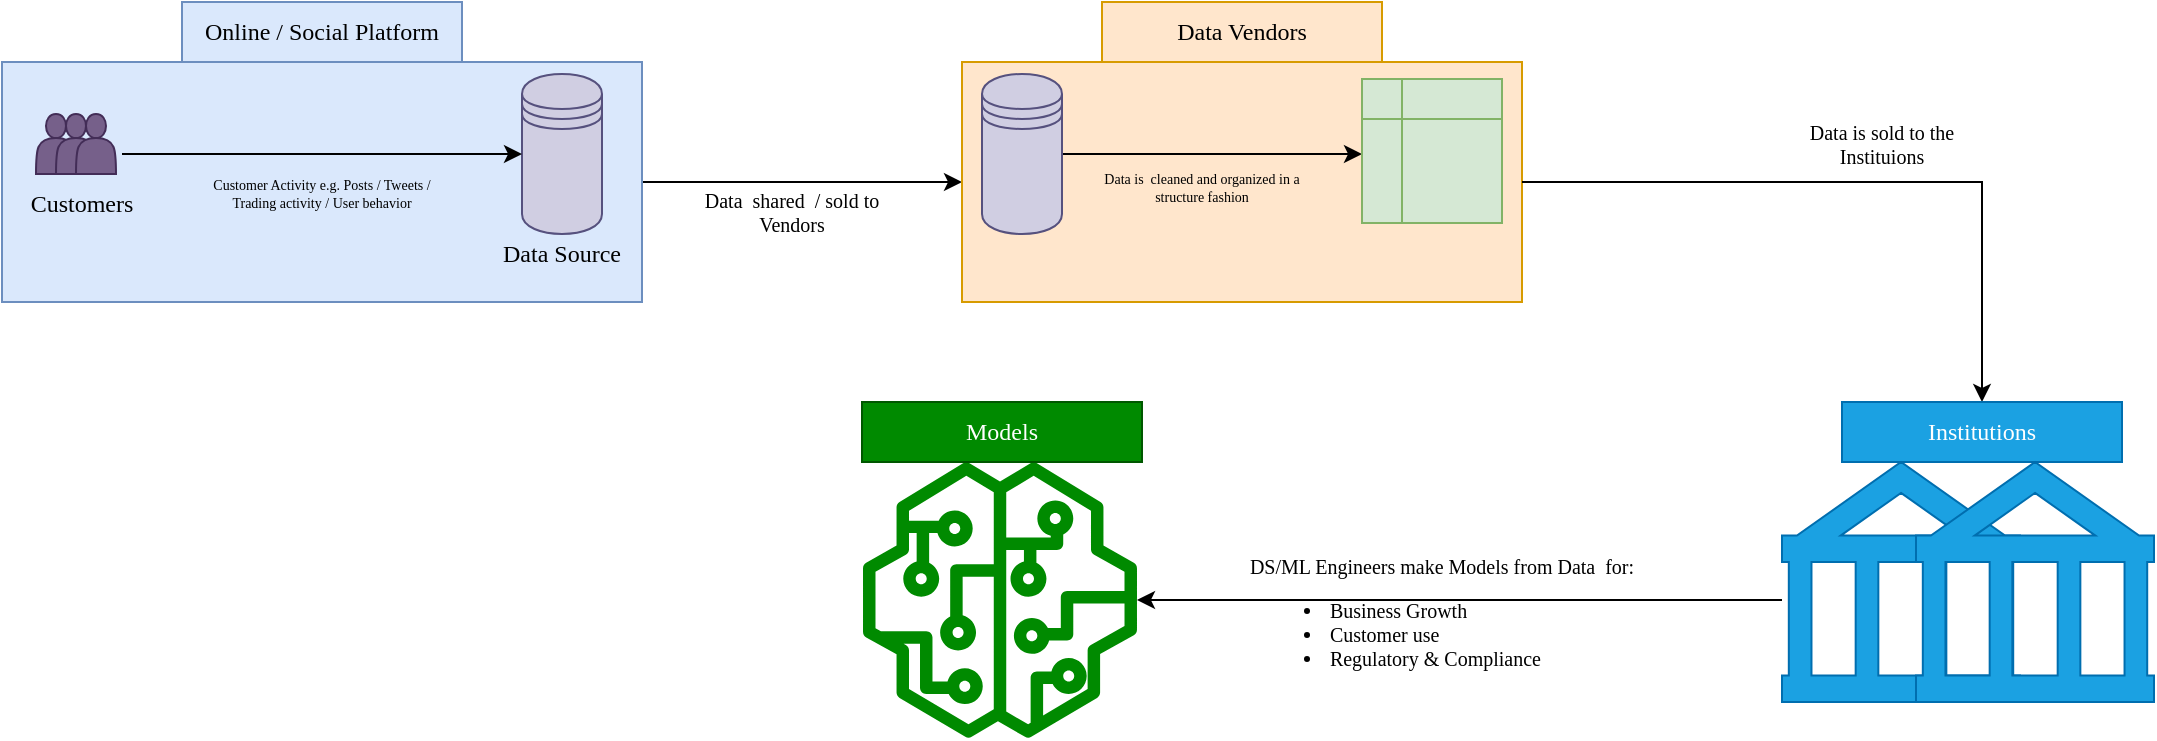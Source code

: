 <mxfile version="16.4.11" type="github">
  <diagram id="cB2xD58eg4lPSIvs-B4w" name="Page-1">
    <mxGraphModel dx="1163" dy="1113" grid="1" gridSize="10" guides="1" tooltips="1" connect="1" arrows="1" fold="1" page="1" pageScale="1" pageWidth="1169" pageHeight="827" background="none" math="0" shadow="0">
      <root>
        <mxCell id="0" />
        <mxCell id="1" parent="0" />
        <mxCell id="4gpTap-luiY6iofxUlM1-19" value="" style="edgeStyle=orthogonalEdgeStyle;rounded=0;orthogonalLoop=1;jettySize=auto;html=1;fontFamily=Comic Sans MS;fontSize=7;" edge="1" parent="1" source="4gpTap-luiY6iofxUlM1-3" target="4gpTap-luiY6iofxUlM1-18">
          <mxGeometry relative="1" as="geometry" />
        </mxCell>
        <mxCell id="4gpTap-luiY6iofxUlM1-3" value="" style="rounded=0;whiteSpace=wrap;html=1;labelBackgroundColor=none;fontFamily=Comic Sans MS;fillColor=#dae8fc;strokeColor=#6c8ebf;" vertex="1" parent="1">
          <mxGeometry x="40" y="40" width="320" height="120" as="geometry" />
        </mxCell>
        <mxCell id="4gpTap-luiY6iofxUlM1-4" value="Online / Social Platform" style="text;html=1;strokeColor=#6c8ebf;fillColor=#dae8fc;align=center;verticalAlign=middle;whiteSpace=wrap;rounded=0;labelBackgroundColor=none;fontFamily=Comic Sans MS;" vertex="1" parent="1">
          <mxGeometry x="130" y="10" width="140" height="30" as="geometry" />
        </mxCell>
        <mxCell id="4gpTap-luiY6iofxUlM1-8" value="" style="group" vertex="1" connectable="0" parent="1">
          <mxGeometry x="57" y="66" width="40" height="30" as="geometry" />
        </mxCell>
        <mxCell id="4gpTap-luiY6iofxUlM1-5" value="" style="shape=actor;whiteSpace=wrap;html=1;labelBackgroundColor=none;fontFamily=Comic Sans MS;fillColor=#76608a;strokeColor=#432D57;fontColor=#ffffff;" vertex="1" parent="4gpTap-luiY6iofxUlM1-8">
          <mxGeometry width="20" height="30" as="geometry" />
        </mxCell>
        <mxCell id="4gpTap-luiY6iofxUlM1-6" value="" style="shape=actor;whiteSpace=wrap;html=1;labelBackgroundColor=none;fontFamily=Comic Sans MS;fillColor=#76608a;strokeColor=#432D57;fontColor=#ffffff;" vertex="1" parent="4gpTap-luiY6iofxUlM1-8">
          <mxGeometry x="10" width="20" height="30" as="geometry" />
        </mxCell>
        <mxCell id="4gpTap-luiY6iofxUlM1-7" value="" style="shape=actor;whiteSpace=wrap;html=1;labelBackgroundColor=none;fontFamily=Comic Sans MS;fillColor=#76608a;strokeColor=#432D57;fontColor=#ffffff;" vertex="1" parent="4gpTap-luiY6iofxUlM1-8">
          <mxGeometry x="20" width="20" height="30" as="geometry" />
        </mxCell>
        <mxCell id="4gpTap-luiY6iofxUlM1-9" value="Customers" style="text;html=1;strokeColor=none;fillColor=none;align=center;verticalAlign=middle;whiteSpace=wrap;rounded=0;labelBackgroundColor=none;fontFamily=Comic Sans MS;" vertex="1" parent="1">
          <mxGeometry x="50" y="96" width="60" height="30" as="geometry" />
        </mxCell>
        <mxCell id="4gpTap-luiY6iofxUlM1-10" value="" style="shape=datastore;whiteSpace=wrap;html=1;labelBackgroundColor=none;fontFamily=Comic Sans MS;fillColor=#d0cee2;strokeColor=#56517e;" vertex="1" parent="1">
          <mxGeometry x="300" y="46" width="40" height="80" as="geometry" />
        </mxCell>
        <mxCell id="4gpTap-luiY6iofxUlM1-11" value="" style="endArrow=classic;html=1;rounded=0;fontFamily=Comic Sans MS;" edge="1" parent="1" target="4gpTap-luiY6iofxUlM1-10">
          <mxGeometry width="50" height="50" relative="1" as="geometry">
            <mxPoint x="100" y="86" as="sourcePoint" />
            <mxPoint x="140" y="36" as="targetPoint" />
          </mxGeometry>
        </mxCell>
        <mxCell id="4gpTap-luiY6iofxUlM1-13" value="Data Source" style="text;html=1;strokeColor=none;fillColor=none;align=center;verticalAlign=middle;whiteSpace=wrap;rounded=0;labelBackgroundColor=none;fontFamily=Comic Sans MS;" vertex="1" parent="1">
          <mxGeometry x="280" y="126" width="80" height="20" as="geometry" />
        </mxCell>
        <mxCell id="4gpTap-luiY6iofxUlM1-15" value="Customer Activity e.g. Posts / Tweets / Trading activity / User behavior" style="text;html=1;strokeColor=none;fillColor=none;align=center;verticalAlign=middle;whiteSpace=wrap;rounded=0;labelBackgroundColor=none;fontFamily=Comic Sans MS;fontSize=7;" vertex="1" parent="1">
          <mxGeometry x="140" y="86" width="120" height="40" as="geometry" />
        </mxCell>
        <mxCell id="4gpTap-luiY6iofxUlM1-18" value="" style="whiteSpace=wrap;html=1;fontFamily=Comic Sans MS;fillColor=#ffe6cc;strokeColor=#d79b00;rounded=0;labelBackgroundColor=none;" vertex="1" parent="1">
          <mxGeometry x="520" y="40" width="280" height="120" as="geometry" />
        </mxCell>
        <mxCell id="4gpTap-luiY6iofxUlM1-20" value="Data Vendors" style="text;html=1;strokeColor=#d79b00;fillColor=#ffe6cc;align=center;verticalAlign=middle;whiteSpace=wrap;rounded=0;labelBackgroundColor=none;fontFamily=Comic Sans MS;" vertex="1" parent="1">
          <mxGeometry x="590" y="10" width="140" height="30" as="geometry" />
        </mxCell>
        <mxCell id="4gpTap-luiY6iofxUlM1-21" value="Data&amp;nbsp; shared&amp;nbsp; / sold to Vendors" style="text;html=1;strokeColor=none;fillColor=none;align=center;verticalAlign=middle;whiteSpace=wrap;rounded=0;labelBackgroundColor=none;fontFamily=Comic Sans MS;fontSize=10;" vertex="1" parent="1">
          <mxGeometry x="390" y="100" width="90" height="30" as="geometry" />
        </mxCell>
        <mxCell id="4gpTap-luiY6iofxUlM1-24" value="" style="edgeStyle=orthogonalEdgeStyle;rounded=0;orthogonalLoop=1;jettySize=auto;html=1;fontFamily=Comic Sans MS;fontSize=7;entryX=0;entryY=0.521;entryDx=0;entryDy=0;entryPerimeter=0;" edge="1" parent="1" source="4gpTap-luiY6iofxUlM1-22" target="4gpTap-luiY6iofxUlM1-25">
          <mxGeometry relative="1" as="geometry">
            <mxPoint x="670" y="86" as="targetPoint" />
          </mxGeometry>
        </mxCell>
        <mxCell id="4gpTap-luiY6iofxUlM1-22" value="" style="shape=datastore;whiteSpace=wrap;html=1;labelBackgroundColor=none;fontFamily=Comic Sans MS;fillColor=#d0cee2;strokeColor=#56517e;" vertex="1" parent="1">
          <mxGeometry x="530" y="46" width="40" height="80" as="geometry" />
        </mxCell>
        <mxCell id="4gpTap-luiY6iofxUlM1-25" value="" style="shape=internalStorage;whiteSpace=wrap;html=1;backgroundOutline=1;labelBackgroundColor=none;fontFamily=Comic Sans MS;fontSize=7;fillColor=#d5e8d4;strokeColor=#82b366;" vertex="1" parent="1">
          <mxGeometry x="720" y="48.5" width="70" height="72" as="geometry" />
        </mxCell>
        <mxCell id="4gpTap-luiY6iofxUlM1-26" value="Data is&amp;nbsp; cleaned and organized in a structure fashion" style="text;html=1;strokeColor=none;fillColor=none;align=center;verticalAlign=middle;whiteSpace=wrap;rounded=0;labelBackgroundColor=none;fontFamily=Comic Sans MS;fontSize=7;" vertex="1" parent="1">
          <mxGeometry x="580" y="86" width="120" height="34" as="geometry" />
        </mxCell>
        <mxCell id="4gpTap-luiY6iofxUlM1-30" value="" style="endArrow=classic;html=1;rounded=0;fontFamily=Comic Sans MS;fontSize=7;exitX=1;exitY=0.5;exitDx=0;exitDy=0;entryX=0.5;entryY=0;entryDx=0;entryDy=0;" edge="1" parent="1" source="4gpTap-luiY6iofxUlM1-18" target="4gpTap-luiY6iofxUlM1-32">
          <mxGeometry width="50" height="50" relative="1" as="geometry">
            <mxPoint x="550" y="490" as="sourcePoint" />
            <mxPoint x="660" y="260" as="targetPoint" />
            <Array as="points">
              <mxPoint x="1030" y="100" />
            </Array>
          </mxGeometry>
        </mxCell>
        <mxCell id="4gpTap-luiY6iofxUlM1-32" value="Institutions" style="text;html=1;strokeColor=#006EAF;fillColor=#1ba1e2;align=center;verticalAlign=middle;whiteSpace=wrap;rounded=0;labelBackgroundColor=none;fontFamily=Comic Sans MS;fontColor=#ffffff;" vertex="1" parent="1">
          <mxGeometry x="960" y="210" width="140" height="30" as="geometry" />
        </mxCell>
        <mxCell id="4gpTap-luiY6iofxUlM1-33" value="" style="group" vertex="1" connectable="0" parent="1">
          <mxGeometry x="930" y="240" width="186" height="120" as="geometry" />
        </mxCell>
        <mxCell id="4gpTap-luiY6iofxUlM1-27" value="" style="shape=mxgraph.signs.travel.bank;html=1;pointerEvents=1;fillColor=#1ba1e2;strokeColor=#006EAF;verticalLabelPosition=bottom;verticalAlign=top;align=center;labelBackgroundColor=none;fontFamily=Comic Sans MS;fontSize=7;fontColor=#ffffff;" vertex="1" parent="4gpTap-luiY6iofxUlM1-33">
          <mxGeometry width="119" height="120" as="geometry" />
        </mxCell>
        <mxCell id="4gpTap-luiY6iofxUlM1-31" value="" style="shape=mxgraph.signs.travel.bank;html=1;pointerEvents=1;fillColor=#1ba1e2;strokeColor=#006EAF;verticalLabelPosition=bottom;verticalAlign=top;align=center;labelBackgroundColor=none;fontFamily=Comic Sans MS;fontSize=7;fontColor=#ffffff;" vertex="1" parent="4gpTap-luiY6iofxUlM1-33">
          <mxGeometry x="67" width="119" height="120" as="geometry" />
        </mxCell>
        <mxCell id="4gpTap-luiY6iofxUlM1-34" value="&lt;font style=&quot;font-size: 10px;&quot;&gt;Data is sold to the Instituions&lt;/font&gt;" style="text;html=1;strokeColor=none;fillColor=none;align=center;verticalAlign=middle;whiteSpace=wrap;rounded=0;labelBackgroundColor=none;fontFamily=Comic Sans MS;fontSize=10;" vertex="1" parent="1">
          <mxGeometry x="940" y="66" width="80" height="30" as="geometry" />
        </mxCell>
        <mxCell id="4gpTap-luiY6iofxUlM1-36" value="" style="sketch=0;outlineConnect=0;fontColor=#ffffff;fillColor=#008a00;strokeColor=#005700;dashed=0;verticalLabelPosition=bottom;verticalAlign=top;align=center;html=1;fontSize=12;fontStyle=0;aspect=fixed;pointerEvents=1;shape=mxgraph.aws4.sagemaker_model;labelBackgroundColor=none;fontFamily=Comic Sans MS;" vertex="1" parent="1">
          <mxGeometry x="470" y="240" width="138" height="138" as="geometry" />
        </mxCell>
        <mxCell id="4gpTap-luiY6iofxUlM1-37" value="Models" style="text;html=1;strokeColor=#005700;fillColor=#008a00;align=center;verticalAlign=middle;whiteSpace=wrap;rounded=0;labelBackgroundColor=none;fontFamily=Comic Sans MS;fontColor=#ffffff;" vertex="1" parent="1">
          <mxGeometry x="470" y="210" width="140" height="30" as="geometry" />
        </mxCell>
        <mxCell id="4gpTap-luiY6iofxUlM1-38" value="" style="endArrow=classic;html=1;rounded=0;fontFamily=Comic Sans MS;fontSize=10;exitX=0;exitY=0.575;exitDx=0;exitDy=0;exitPerimeter=0;" edge="1" parent="1" source="4gpTap-luiY6iofxUlM1-27" target="4gpTap-luiY6iofxUlM1-36">
          <mxGeometry width="50" height="50" relative="1" as="geometry">
            <mxPoint x="500" y="490" as="sourcePoint" />
            <mxPoint x="550" y="440" as="targetPoint" />
          </mxGeometry>
        </mxCell>
        <mxCell id="4gpTap-luiY6iofxUlM1-39" value="DS/ML Engineers make Models from Data&amp;nbsp; for:&lt;br&gt;&lt;ul&gt;&lt;li style=&quot;text-align: left&quot;&gt;Business Growth&lt;/li&gt;&lt;li style=&quot;text-align: left&quot;&gt;Customer use&lt;/li&gt;&lt;li style=&quot;text-align: left&quot;&gt;Regulatory &amp;amp; Compliance&lt;/li&gt;&lt;/ul&gt;" style="text;html=1;strokeColor=none;fillColor=none;align=center;verticalAlign=top;whiteSpace=wrap;rounded=0;labelBackgroundColor=none;fontFamily=Comic Sans MS;fontSize=10;" vertex="1" parent="1">
          <mxGeometry x="640" y="280" width="240" height="80" as="geometry" />
        </mxCell>
      </root>
    </mxGraphModel>
  </diagram>
</mxfile>
